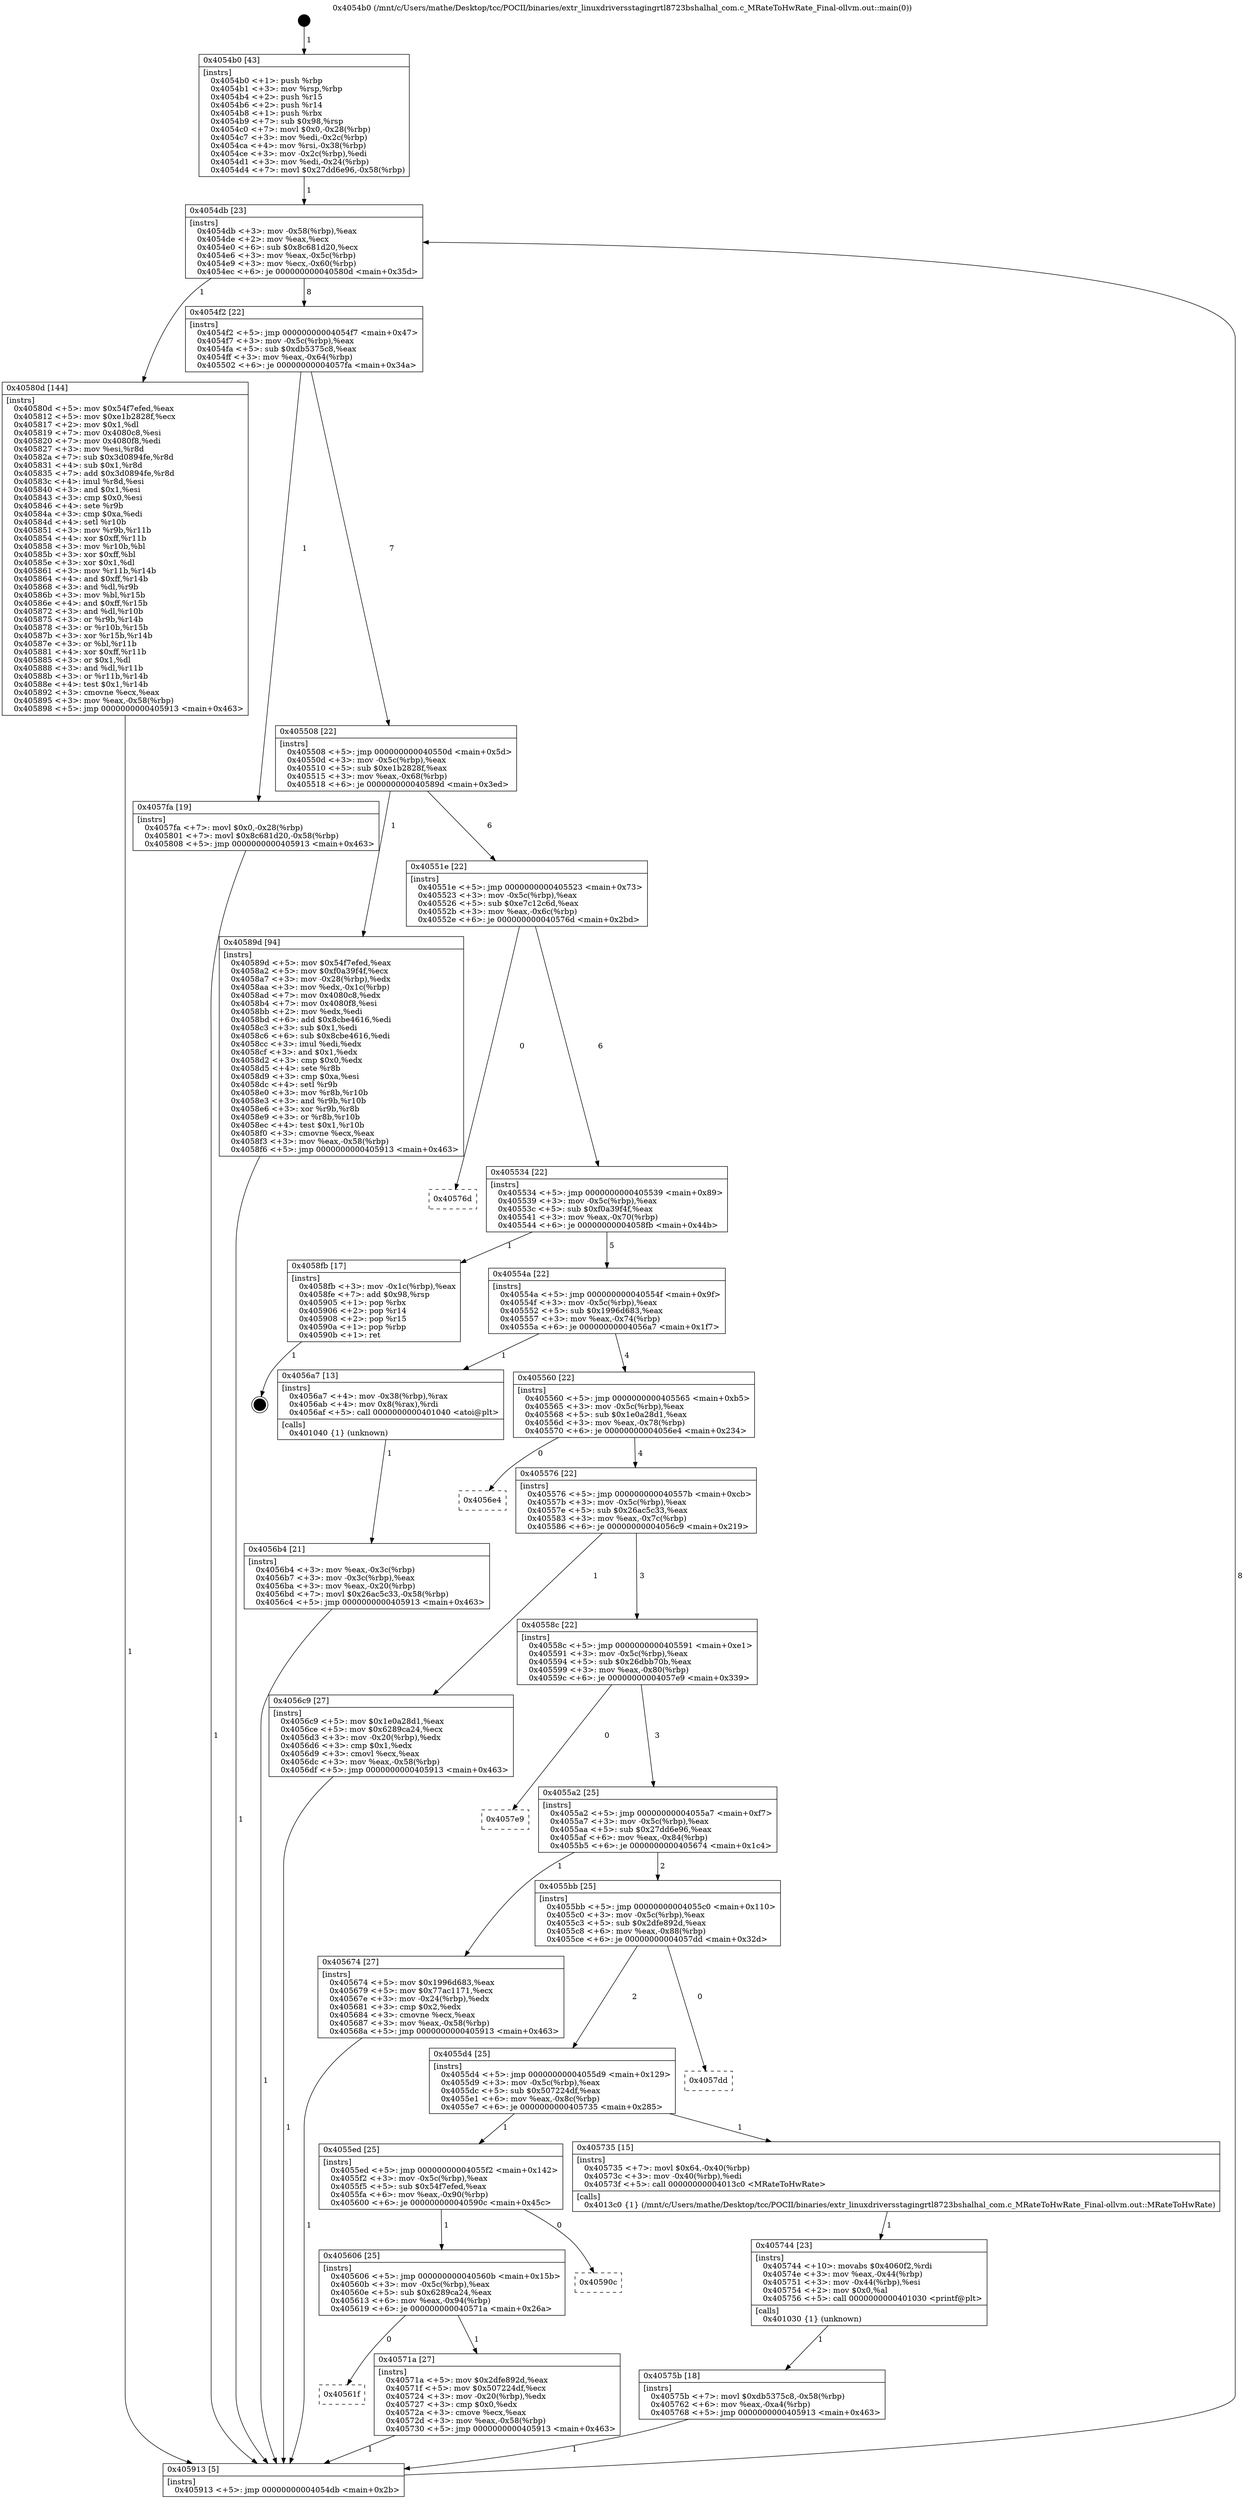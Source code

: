 digraph "0x4054b0" {
  label = "0x4054b0 (/mnt/c/Users/mathe/Desktop/tcc/POCII/binaries/extr_linuxdriversstagingrtl8723bshalhal_com.c_MRateToHwRate_Final-ollvm.out::main(0))"
  labelloc = "t"
  node[shape=record]

  Entry [label="",width=0.3,height=0.3,shape=circle,fillcolor=black,style=filled]
  "0x4054db" [label="{
     0x4054db [23]\l
     | [instrs]\l
     &nbsp;&nbsp;0x4054db \<+3\>: mov -0x58(%rbp),%eax\l
     &nbsp;&nbsp;0x4054de \<+2\>: mov %eax,%ecx\l
     &nbsp;&nbsp;0x4054e0 \<+6\>: sub $0x8c681d20,%ecx\l
     &nbsp;&nbsp;0x4054e6 \<+3\>: mov %eax,-0x5c(%rbp)\l
     &nbsp;&nbsp;0x4054e9 \<+3\>: mov %ecx,-0x60(%rbp)\l
     &nbsp;&nbsp;0x4054ec \<+6\>: je 000000000040580d \<main+0x35d\>\l
  }"]
  "0x40580d" [label="{
     0x40580d [144]\l
     | [instrs]\l
     &nbsp;&nbsp;0x40580d \<+5\>: mov $0x54f7efed,%eax\l
     &nbsp;&nbsp;0x405812 \<+5\>: mov $0xe1b2828f,%ecx\l
     &nbsp;&nbsp;0x405817 \<+2\>: mov $0x1,%dl\l
     &nbsp;&nbsp;0x405819 \<+7\>: mov 0x4080c8,%esi\l
     &nbsp;&nbsp;0x405820 \<+7\>: mov 0x4080f8,%edi\l
     &nbsp;&nbsp;0x405827 \<+3\>: mov %esi,%r8d\l
     &nbsp;&nbsp;0x40582a \<+7\>: sub $0x3d0894fe,%r8d\l
     &nbsp;&nbsp;0x405831 \<+4\>: sub $0x1,%r8d\l
     &nbsp;&nbsp;0x405835 \<+7\>: add $0x3d0894fe,%r8d\l
     &nbsp;&nbsp;0x40583c \<+4\>: imul %r8d,%esi\l
     &nbsp;&nbsp;0x405840 \<+3\>: and $0x1,%esi\l
     &nbsp;&nbsp;0x405843 \<+3\>: cmp $0x0,%esi\l
     &nbsp;&nbsp;0x405846 \<+4\>: sete %r9b\l
     &nbsp;&nbsp;0x40584a \<+3\>: cmp $0xa,%edi\l
     &nbsp;&nbsp;0x40584d \<+4\>: setl %r10b\l
     &nbsp;&nbsp;0x405851 \<+3\>: mov %r9b,%r11b\l
     &nbsp;&nbsp;0x405854 \<+4\>: xor $0xff,%r11b\l
     &nbsp;&nbsp;0x405858 \<+3\>: mov %r10b,%bl\l
     &nbsp;&nbsp;0x40585b \<+3\>: xor $0xff,%bl\l
     &nbsp;&nbsp;0x40585e \<+3\>: xor $0x1,%dl\l
     &nbsp;&nbsp;0x405861 \<+3\>: mov %r11b,%r14b\l
     &nbsp;&nbsp;0x405864 \<+4\>: and $0xff,%r14b\l
     &nbsp;&nbsp;0x405868 \<+3\>: and %dl,%r9b\l
     &nbsp;&nbsp;0x40586b \<+3\>: mov %bl,%r15b\l
     &nbsp;&nbsp;0x40586e \<+4\>: and $0xff,%r15b\l
     &nbsp;&nbsp;0x405872 \<+3\>: and %dl,%r10b\l
     &nbsp;&nbsp;0x405875 \<+3\>: or %r9b,%r14b\l
     &nbsp;&nbsp;0x405878 \<+3\>: or %r10b,%r15b\l
     &nbsp;&nbsp;0x40587b \<+3\>: xor %r15b,%r14b\l
     &nbsp;&nbsp;0x40587e \<+3\>: or %bl,%r11b\l
     &nbsp;&nbsp;0x405881 \<+4\>: xor $0xff,%r11b\l
     &nbsp;&nbsp;0x405885 \<+3\>: or $0x1,%dl\l
     &nbsp;&nbsp;0x405888 \<+3\>: and %dl,%r11b\l
     &nbsp;&nbsp;0x40588b \<+3\>: or %r11b,%r14b\l
     &nbsp;&nbsp;0x40588e \<+4\>: test $0x1,%r14b\l
     &nbsp;&nbsp;0x405892 \<+3\>: cmovne %ecx,%eax\l
     &nbsp;&nbsp;0x405895 \<+3\>: mov %eax,-0x58(%rbp)\l
     &nbsp;&nbsp;0x405898 \<+5\>: jmp 0000000000405913 \<main+0x463\>\l
  }"]
  "0x4054f2" [label="{
     0x4054f2 [22]\l
     | [instrs]\l
     &nbsp;&nbsp;0x4054f2 \<+5\>: jmp 00000000004054f7 \<main+0x47\>\l
     &nbsp;&nbsp;0x4054f7 \<+3\>: mov -0x5c(%rbp),%eax\l
     &nbsp;&nbsp;0x4054fa \<+5\>: sub $0xdb5375c8,%eax\l
     &nbsp;&nbsp;0x4054ff \<+3\>: mov %eax,-0x64(%rbp)\l
     &nbsp;&nbsp;0x405502 \<+6\>: je 00000000004057fa \<main+0x34a\>\l
  }"]
  Exit [label="",width=0.3,height=0.3,shape=circle,fillcolor=black,style=filled,peripheries=2]
  "0x4057fa" [label="{
     0x4057fa [19]\l
     | [instrs]\l
     &nbsp;&nbsp;0x4057fa \<+7\>: movl $0x0,-0x28(%rbp)\l
     &nbsp;&nbsp;0x405801 \<+7\>: movl $0x8c681d20,-0x58(%rbp)\l
     &nbsp;&nbsp;0x405808 \<+5\>: jmp 0000000000405913 \<main+0x463\>\l
  }"]
  "0x405508" [label="{
     0x405508 [22]\l
     | [instrs]\l
     &nbsp;&nbsp;0x405508 \<+5\>: jmp 000000000040550d \<main+0x5d\>\l
     &nbsp;&nbsp;0x40550d \<+3\>: mov -0x5c(%rbp),%eax\l
     &nbsp;&nbsp;0x405510 \<+5\>: sub $0xe1b2828f,%eax\l
     &nbsp;&nbsp;0x405515 \<+3\>: mov %eax,-0x68(%rbp)\l
     &nbsp;&nbsp;0x405518 \<+6\>: je 000000000040589d \<main+0x3ed\>\l
  }"]
  "0x40575b" [label="{
     0x40575b [18]\l
     | [instrs]\l
     &nbsp;&nbsp;0x40575b \<+7\>: movl $0xdb5375c8,-0x58(%rbp)\l
     &nbsp;&nbsp;0x405762 \<+6\>: mov %eax,-0xa4(%rbp)\l
     &nbsp;&nbsp;0x405768 \<+5\>: jmp 0000000000405913 \<main+0x463\>\l
  }"]
  "0x40589d" [label="{
     0x40589d [94]\l
     | [instrs]\l
     &nbsp;&nbsp;0x40589d \<+5\>: mov $0x54f7efed,%eax\l
     &nbsp;&nbsp;0x4058a2 \<+5\>: mov $0xf0a39f4f,%ecx\l
     &nbsp;&nbsp;0x4058a7 \<+3\>: mov -0x28(%rbp),%edx\l
     &nbsp;&nbsp;0x4058aa \<+3\>: mov %edx,-0x1c(%rbp)\l
     &nbsp;&nbsp;0x4058ad \<+7\>: mov 0x4080c8,%edx\l
     &nbsp;&nbsp;0x4058b4 \<+7\>: mov 0x4080f8,%esi\l
     &nbsp;&nbsp;0x4058bb \<+2\>: mov %edx,%edi\l
     &nbsp;&nbsp;0x4058bd \<+6\>: add $0x8cbe4616,%edi\l
     &nbsp;&nbsp;0x4058c3 \<+3\>: sub $0x1,%edi\l
     &nbsp;&nbsp;0x4058c6 \<+6\>: sub $0x8cbe4616,%edi\l
     &nbsp;&nbsp;0x4058cc \<+3\>: imul %edi,%edx\l
     &nbsp;&nbsp;0x4058cf \<+3\>: and $0x1,%edx\l
     &nbsp;&nbsp;0x4058d2 \<+3\>: cmp $0x0,%edx\l
     &nbsp;&nbsp;0x4058d5 \<+4\>: sete %r8b\l
     &nbsp;&nbsp;0x4058d9 \<+3\>: cmp $0xa,%esi\l
     &nbsp;&nbsp;0x4058dc \<+4\>: setl %r9b\l
     &nbsp;&nbsp;0x4058e0 \<+3\>: mov %r8b,%r10b\l
     &nbsp;&nbsp;0x4058e3 \<+3\>: and %r9b,%r10b\l
     &nbsp;&nbsp;0x4058e6 \<+3\>: xor %r9b,%r8b\l
     &nbsp;&nbsp;0x4058e9 \<+3\>: or %r8b,%r10b\l
     &nbsp;&nbsp;0x4058ec \<+4\>: test $0x1,%r10b\l
     &nbsp;&nbsp;0x4058f0 \<+3\>: cmovne %ecx,%eax\l
     &nbsp;&nbsp;0x4058f3 \<+3\>: mov %eax,-0x58(%rbp)\l
     &nbsp;&nbsp;0x4058f6 \<+5\>: jmp 0000000000405913 \<main+0x463\>\l
  }"]
  "0x40551e" [label="{
     0x40551e [22]\l
     | [instrs]\l
     &nbsp;&nbsp;0x40551e \<+5\>: jmp 0000000000405523 \<main+0x73\>\l
     &nbsp;&nbsp;0x405523 \<+3\>: mov -0x5c(%rbp),%eax\l
     &nbsp;&nbsp;0x405526 \<+5\>: sub $0xe7c12c6d,%eax\l
     &nbsp;&nbsp;0x40552b \<+3\>: mov %eax,-0x6c(%rbp)\l
     &nbsp;&nbsp;0x40552e \<+6\>: je 000000000040576d \<main+0x2bd\>\l
  }"]
  "0x405744" [label="{
     0x405744 [23]\l
     | [instrs]\l
     &nbsp;&nbsp;0x405744 \<+10\>: movabs $0x4060f2,%rdi\l
     &nbsp;&nbsp;0x40574e \<+3\>: mov %eax,-0x44(%rbp)\l
     &nbsp;&nbsp;0x405751 \<+3\>: mov -0x44(%rbp),%esi\l
     &nbsp;&nbsp;0x405754 \<+2\>: mov $0x0,%al\l
     &nbsp;&nbsp;0x405756 \<+5\>: call 0000000000401030 \<printf@plt\>\l
     | [calls]\l
     &nbsp;&nbsp;0x401030 \{1\} (unknown)\l
  }"]
  "0x40576d" [label="{
     0x40576d\l
  }", style=dashed]
  "0x405534" [label="{
     0x405534 [22]\l
     | [instrs]\l
     &nbsp;&nbsp;0x405534 \<+5\>: jmp 0000000000405539 \<main+0x89\>\l
     &nbsp;&nbsp;0x405539 \<+3\>: mov -0x5c(%rbp),%eax\l
     &nbsp;&nbsp;0x40553c \<+5\>: sub $0xf0a39f4f,%eax\l
     &nbsp;&nbsp;0x405541 \<+3\>: mov %eax,-0x70(%rbp)\l
     &nbsp;&nbsp;0x405544 \<+6\>: je 00000000004058fb \<main+0x44b\>\l
  }"]
  "0x40561f" [label="{
     0x40561f\l
  }", style=dashed]
  "0x4058fb" [label="{
     0x4058fb [17]\l
     | [instrs]\l
     &nbsp;&nbsp;0x4058fb \<+3\>: mov -0x1c(%rbp),%eax\l
     &nbsp;&nbsp;0x4058fe \<+7\>: add $0x98,%rsp\l
     &nbsp;&nbsp;0x405905 \<+1\>: pop %rbx\l
     &nbsp;&nbsp;0x405906 \<+2\>: pop %r14\l
     &nbsp;&nbsp;0x405908 \<+2\>: pop %r15\l
     &nbsp;&nbsp;0x40590a \<+1\>: pop %rbp\l
     &nbsp;&nbsp;0x40590b \<+1\>: ret\l
  }"]
  "0x40554a" [label="{
     0x40554a [22]\l
     | [instrs]\l
     &nbsp;&nbsp;0x40554a \<+5\>: jmp 000000000040554f \<main+0x9f\>\l
     &nbsp;&nbsp;0x40554f \<+3\>: mov -0x5c(%rbp),%eax\l
     &nbsp;&nbsp;0x405552 \<+5\>: sub $0x1996d683,%eax\l
     &nbsp;&nbsp;0x405557 \<+3\>: mov %eax,-0x74(%rbp)\l
     &nbsp;&nbsp;0x40555a \<+6\>: je 00000000004056a7 \<main+0x1f7\>\l
  }"]
  "0x40571a" [label="{
     0x40571a [27]\l
     | [instrs]\l
     &nbsp;&nbsp;0x40571a \<+5\>: mov $0x2dfe892d,%eax\l
     &nbsp;&nbsp;0x40571f \<+5\>: mov $0x507224df,%ecx\l
     &nbsp;&nbsp;0x405724 \<+3\>: mov -0x20(%rbp),%edx\l
     &nbsp;&nbsp;0x405727 \<+3\>: cmp $0x0,%edx\l
     &nbsp;&nbsp;0x40572a \<+3\>: cmove %ecx,%eax\l
     &nbsp;&nbsp;0x40572d \<+3\>: mov %eax,-0x58(%rbp)\l
     &nbsp;&nbsp;0x405730 \<+5\>: jmp 0000000000405913 \<main+0x463\>\l
  }"]
  "0x4056a7" [label="{
     0x4056a7 [13]\l
     | [instrs]\l
     &nbsp;&nbsp;0x4056a7 \<+4\>: mov -0x38(%rbp),%rax\l
     &nbsp;&nbsp;0x4056ab \<+4\>: mov 0x8(%rax),%rdi\l
     &nbsp;&nbsp;0x4056af \<+5\>: call 0000000000401040 \<atoi@plt\>\l
     | [calls]\l
     &nbsp;&nbsp;0x401040 \{1\} (unknown)\l
  }"]
  "0x405560" [label="{
     0x405560 [22]\l
     | [instrs]\l
     &nbsp;&nbsp;0x405560 \<+5\>: jmp 0000000000405565 \<main+0xb5\>\l
     &nbsp;&nbsp;0x405565 \<+3\>: mov -0x5c(%rbp),%eax\l
     &nbsp;&nbsp;0x405568 \<+5\>: sub $0x1e0a28d1,%eax\l
     &nbsp;&nbsp;0x40556d \<+3\>: mov %eax,-0x78(%rbp)\l
     &nbsp;&nbsp;0x405570 \<+6\>: je 00000000004056e4 \<main+0x234\>\l
  }"]
  "0x405606" [label="{
     0x405606 [25]\l
     | [instrs]\l
     &nbsp;&nbsp;0x405606 \<+5\>: jmp 000000000040560b \<main+0x15b\>\l
     &nbsp;&nbsp;0x40560b \<+3\>: mov -0x5c(%rbp),%eax\l
     &nbsp;&nbsp;0x40560e \<+5\>: sub $0x6289ca24,%eax\l
     &nbsp;&nbsp;0x405613 \<+6\>: mov %eax,-0x94(%rbp)\l
     &nbsp;&nbsp;0x405619 \<+6\>: je 000000000040571a \<main+0x26a\>\l
  }"]
  "0x4056e4" [label="{
     0x4056e4\l
  }", style=dashed]
  "0x405576" [label="{
     0x405576 [22]\l
     | [instrs]\l
     &nbsp;&nbsp;0x405576 \<+5\>: jmp 000000000040557b \<main+0xcb\>\l
     &nbsp;&nbsp;0x40557b \<+3\>: mov -0x5c(%rbp),%eax\l
     &nbsp;&nbsp;0x40557e \<+5\>: sub $0x26ac5c33,%eax\l
     &nbsp;&nbsp;0x405583 \<+3\>: mov %eax,-0x7c(%rbp)\l
     &nbsp;&nbsp;0x405586 \<+6\>: je 00000000004056c9 \<main+0x219\>\l
  }"]
  "0x40590c" [label="{
     0x40590c\l
  }", style=dashed]
  "0x4056c9" [label="{
     0x4056c9 [27]\l
     | [instrs]\l
     &nbsp;&nbsp;0x4056c9 \<+5\>: mov $0x1e0a28d1,%eax\l
     &nbsp;&nbsp;0x4056ce \<+5\>: mov $0x6289ca24,%ecx\l
     &nbsp;&nbsp;0x4056d3 \<+3\>: mov -0x20(%rbp),%edx\l
     &nbsp;&nbsp;0x4056d6 \<+3\>: cmp $0x1,%edx\l
     &nbsp;&nbsp;0x4056d9 \<+3\>: cmovl %ecx,%eax\l
     &nbsp;&nbsp;0x4056dc \<+3\>: mov %eax,-0x58(%rbp)\l
     &nbsp;&nbsp;0x4056df \<+5\>: jmp 0000000000405913 \<main+0x463\>\l
  }"]
  "0x40558c" [label="{
     0x40558c [22]\l
     | [instrs]\l
     &nbsp;&nbsp;0x40558c \<+5\>: jmp 0000000000405591 \<main+0xe1\>\l
     &nbsp;&nbsp;0x405591 \<+3\>: mov -0x5c(%rbp),%eax\l
     &nbsp;&nbsp;0x405594 \<+5\>: sub $0x26dbb70b,%eax\l
     &nbsp;&nbsp;0x405599 \<+3\>: mov %eax,-0x80(%rbp)\l
     &nbsp;&nbsp;0x40559c \<+6\>: je 00000000004057e9 \<main+0x339\>\l
  }"]
  "0x4055ed" [label="{
     0x4055ed [25]\l
     | [instrs]\l
     &nbsp;&nbsp;0x4055ed \<+5\>: jmp 00000000004055f2 \<main+0x142\>\l
     &nbsp;&nbsp;0x4055f2 \<+3\>: mov -0x5c(%rbp),%eax\l
     &nbsp;&nbsp;0x4055f5 \<+5\>: sub $0x54f7efed,%eax\l
     &nbsp;&nbsp;0x4055fa \<+6\>: mov %eax,-0x90(%rbp)\l
     &nbsp;&nbsp;0x405600 \<+6\>: je 000000000040590c \<main+0x45c\>\l
  }"]
  "0x4057e9" [label="{
     0x4057e9\l
  }", style=dashed]
  "0x4055a2" [label="{
     0x4055a2 [25]\l
     | [instrs]\l
     &nbsp;&nbsp;0x4055a2 \<+5\>: jmp 00000000004055a7 \<main+0xf7\>\l
     &nbsp;&nbsp;0x4055a7 \<+3\>: mov -0x5c(%rbp),%eax\l
     &nbsp;&nbsp;0x4055aa \<+5\>: sub $0x27dd6e96,%eax\l
     &nbsp;&nbsp;0x4055af \<+6\>: mov %eax,-0x84(%rbp)\l
     &nbsp;&nbsp;0x4055b5 \<+6\>: je 0000000000405674 \<main+0x1c4\>\l
  }"]
  "0x405735" [label="{
     0x405735 [15]\l
     | [instrs]\l
     &nbsp;&nbsp;0x405735 \<+7\>: movl $0x64,-0x40(%rbp)\l
     &nbsp;&nbsp;0x40573c \<+3\>: mov -0x40(%rbp),%edi\l
     &nbsp;&nbsp;0x40573f \<+5\>: call 00000000004013c0 \<MRateToHwRate\>\l
     | [calls]\l
     &nbsp;&nbsp;0x4013c0 \{1\} (/mnt/c/Users/mathe/Desktop/tcc/POCII/binaries/extr_linuxdriversstagingrtl8723bshalhal_com.c_MRateToHwRate_Final-ollvm.out::MRateToHwRate)\l
  }"]
  "0x405674" [label="{
     0x405674 [27]\l
     | [instrs]\l
     &nbsp;&nbsp;0x405674 \<+5\>: mov $0x1996d683,%eax\l
     &nbsp;&nbsp;0x405679 \<+5\>: mov $0x77ac1171,%ecx\l
     &nbsp;&nbsp;0x40567e \<+3\>: mov -0x24(%rbp),%edx\l
     &nbsp;&nbsp;0x405681 \<+3\>: cmp $0x2,%edx\l
     &nbsp;&nbsp;0x405684 \<+3\>: cmovne %ecx,%eax\l
     &nbsp;&nbsp;0x405687 \<+3\>: mov %eax,-0x58(%rbp)\l
     &nbsp;&nbsp;0x40568a \<+5\>: jmp 0000000000405913 \<main+0x463\>\l
  }"]
  "0x4055bb" [label="{
     0x4055bb [25]\l
     | [instrs]\l
     &nbsp;&nbsp;0x4055bb \<+5\>: jmp 00000000004055c0 \<main+0x110\>\l
     &nbsp;&nbsp;0x4055c0 \<+3\>: mov -0x5c(%rbp),%eax\l
     &nbsp;&nbsp;0x4055c3 \<+5\>: sub $0x2dfe892d,%eax\l
     &nbsp;&nbsp;0x4055c8 \<+6\>: mov %eax,-0x88(%rbp)\l
     &nbsp;&nbsp;0x4055ce \<+6\>: je 00000000004057dd \<main+0x32d\>\l
  }"]
  "0x405913" [label="{
     0x405913 [5]\l
     | [instrs]\l
     &nbsp;&nbsp;0x405913 \<+5\>: jmp 00000000004054db \<main+0x2b\>\l
  }"]
  "0x4054b0" [label="{
     0x4054b0 [43]\l
     | [instrs]\l
     &nbsp;&nbsp;0x4054b0 \<+1\>: push %rbp\l
     &nbsp;&nbsp;0x4054b1 \<+3\>: mov %rsp,%rbp\l
     &nbsp;&nbsp;0x4054b4 \<+2\>: push %r15\l
     &nbsp;&nbsp;0x4054b6 \<+2\>: push %r14\l
     &nbsp;&nbsp;0x4054b8 \<+1\>: push %rbx\l
     &nbsp;&nbsp;0x4054b9 \<+7\>: sub $0x98,%rsp\l
     &nbsp;&nbsp;0x4054c0 \<+7\>: movl $0x0,-0x28(%rbp)\l
     &nbsp;&nbsp;0x4054c7 \<+3\>: mov %edi,-0x2c(%rbp)\l
     &nbsp;&nbsp;0x4054ca \<+4\>: mov %rsi,-0x38(%rbp)\l
     &nbsp;&nbsp;0x4054ce \<+3\>: mov -0x2c(%rbp),%edi\l
     &nbsp;&nbsp;0x4054d1 \<+3\>: mov %edi,-0x24(%rbp)\l
     &nbsp;&nbsp;0x4054d4 \<+7\>: movl $0x27dd6e96,-0x58(%rbp)\l
  }"]
  "0x4056b4" [label="{
     0x4056b4 [21]\l
     | [instrs]\l
     &nbsp;&nbsp;0x4056b4 \<+3\>: mov %eax,-0x3c(%rbp)\l
     &nbsp;&nbsp;0x4056b7 \<+3\>: mov -0x3c(%rbp),%eax\l
     &nbsp;&nbsp;0x4056ba \<+3\>: mov %eax,-0x20(%rbp)\l
     &nbsp;&nbsp;0x4056bd \<+7\>: movl $0x26ac5c33,-0x58(%rbp)\l
     &nbsp;&nbsp;0x4056c4 \<+5\>: jmp 0000000000405913 \<main+0x463\>\l
  }"]
  "0x4055d4" [label="{
     0x4055d4 [25]\l
     | [instrs]\l
     &nbsp;&nbsp;0x4055d4 \<+5\>: jmp 00000000004055d9 \<main+0x129\>\l
     &nbsp;&nbsp;0x4055d9 \<+3\>: mov -0x5c(%rbp),%eax\l
     &nbsp;&nbsp;0x4055dc \<+5\>: sub $0x507224df,%eax\l
     &nbsp;&nbsp;0x4055e1 \<+6\>: mov %eax,-0x8c(%rbp)\l
     &nbsp;&nbsp;0x4055e7 \<+6\>: je 0000000000405735 \<main+0x285\>\l
  }"]
  "0x4057dd" [label="{
     0x4057dd\l
  }", style=dashed]
  Entry -> "0x4054b0" [label=" 1"]
  "0x4054db" -> "0x40580d" [label=" 1"]
  "0x4054db" -> "0x4054f2" [label=" 8"]
  "0x4058fb" -> Exit [label=" 1"]
  "0x4054f2" -> "0x4057fa" [label=" 1"]
  "0x4054f2" -> "0x405508" [label=" 7"]
  "0x40589d" -> "0x405913" [label=" 1"]
  "0x405508" -> "0x40589d" [label=" 1"]
  "0x405508" -> "0x40551e" [label=" 6"]
  "0x40580d" -> "0x405913" [label=" 1"]
  "0x40551e" -> "0x40576d" [label=" 0"]
  "0x40551e" -> "0x405534" [label=" 6"]
  "0x4057fa" -> "0x405913" [label=" 1"]
  "0x405534" -> "0x4058fb" [label=" 1"]
  "0x405534" -> "0x40554a" [label=" 5"]
  "0x40575b" -> "0x405913" [label=" 1"]
  "0x40554a" -> "0x4056a7" [label=" 1"]
  "0x40554a" -> "0x405560" [label=" 4"]
  "0x405744" -> "0x40575b" [label=" 1"]
  "0x405560" -> "0x4056e4" [label=" 0"]
  "0x405560" -> "0x405576" [label=" 4"]
  "0x40571a" -> "0x405913" [label=" 1"]
  "0x405576" -> "0x4056c9" [label=" 1"]
  "0x405576" -> "0x40558c" [label=" 3"]
  "0x405606" -> "0x40561f" [label=" 0"]
  "0x40558c" -> "0x4057e9" [label=" 0"]
  "0x40558c" -> "0x4055a2" [label=" 3"]
  "0x405735" -> "0x405744" [label=" 1"]
  "0x4055a2" -> "0x405674" [label=" 1"]
  "0x4055a2" -> "0x4055bb" [label=" 2"]
  "0x405674" -> "0x405913" [label=" 1"]
  "0x4054b0" -> "0x4054db" [label=" 1"]
  "0x405913" -> "0x4054db" [label=" 8"]
  "0x4056a7" -> "0x4056b4" [label=" 1"]
  "0x4056b4" -> "0x405913" [label=" 1"]
  "0x4056c9" -> "0x405913" [label=" 1"]
  "0x4055ed" -> "0x405606" [label=" 1"]
  "0x4055bb" -> "0x4057dd" [label=" 0"]
  "0x4055bb" -> "0x4055d4" [label=" 2"]
  "0x4055ed" -> "0x40590c" [label=" 0"]
  "0x4055d4" -> "0x405735" [label=" 1"]
  "0x4055d4" -> "0x4055ed" [label=" 1"]
  "0x405606" -> "0x40571a" [label=" 1"]
}
